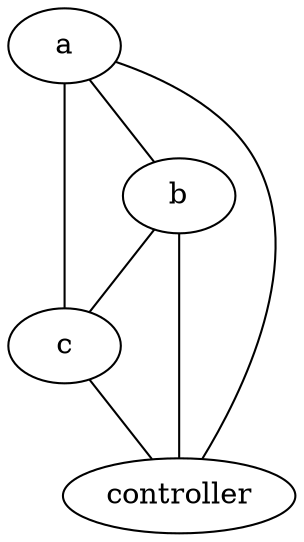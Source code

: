 graph test {
    // global settings for measurements
    counterexportfile="counters"
    flowexport=text
    flowsampling=1.0
    pktsampling=1.0
    exportcycle=60
    counterexport=True
    counterexportinterval=1
    longflowtmo=60
    flowinactivetmo=60

    a [ 
        type="ofswitch"
        autoack="False"
        ipdests="10.1.0.0/16"
        traffic="m1"
        m1="modulator start=0.0 generator=s1 profile=((3600,),(1,))"
        s1="harpoon ipsrc=10.1.1.0/24 ipdst=10.3.1.0/24 flowsize=randomchoice(10000) flowstart=randomchoice(1) ipproto=randomchoice(6) sport=randomchoice(22,80,443) dport=randomunifint(1025,65535) lossrate=randomchoice(0.001)"
    ];

    b [ 
        type="ofswitch"
        autoack="False"
        ipdests="10.2.0.0/16" 
        traffic="m2"
        m2="modulator start=0.0 generator=s2 profile=((3600,),(1,))"
        s2="harpoon ipsrc=10.3.1.0/24 ipdst=10.1.1.0/24 flowsize=randomchoice(10000) flowstart=randomchoice(1) ipproto=randomchoice(6) sport=randomchoice(22,80,443) dport=randomunifint(1025,65535) lossrate=randomchoice(0.001)"
    ];

    c [ 
        type="ofswitch"
        autoack="False"
        ipdests="10.3.0.0/16 10.4.0.0/16 10.0.0.0/8" 
    ];

    controller [
        type="ofcontroller"
	forwarding="l2_pairs"
    ];


    // data path links 
    a -- b [weight=10, capacity=100000000, delay=0.043];
    b -- c [weight=10, capacity=100000000, delay=0.031];
    a -- c [weight=30, capacity=100000000, delay=0.123];

    // control links between ofcontroller and each ofswitch
    a -- controller [ capacity=1000000000, delay=0.01 ]
    b -- controller [ capacity=1000000000, delay=0.01 ]
    c -- controller [ capacity=1000000000, delay=0.01 ]
}
